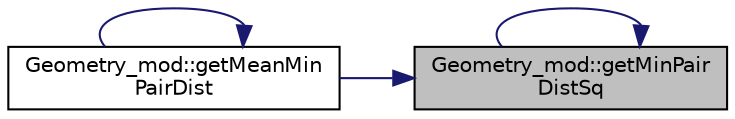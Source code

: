 digraph "Geometry_mod::getMinPairDistSq"
{
 // LATEX_PDF_SIZE
  edge [fontname="Helvetica",fontsize="10",labelfontname="Helvetica",labelfontsize="10"];
  node [fontname="Helvetica",fontsize="10",shape=record];
  rankdir="RL";
  Node1 [label="Geometry_mod::getMinPair\lDistSq",height=0.2,width=0.4,color="black", fillcolor="grey75", style="filled", fontcolor="black",tooltip="Return a vector of length np of the nearest-neighbor distance-squared of each point in the input Poin..."];
  Node1 -> Node2 [dir="back",color="midnightblue",fontsize="10",style="solid",fontname="Helvetica"];
  Node2 [label="Geometry_mod::getMeanMin\lPairDist",height=0.2,width=0.4,color="black", fillcolor="white", style="filled",URL="$namespaceGeometry__mod.html#a4a03963d8bcd55273e30069a43da82a1",tooltip="Return the average nearest-neighbor distance of the input set of Points."];
  Node2 -> Node2 [dir="back",color="midnightblue",fontsize="10",style="solid",fontname="Helvetica"];
  Node1 -> Node1 [dir="back",color="midnightblue",fontsize="10",style="solid",fontname="Helvetica"];
}
